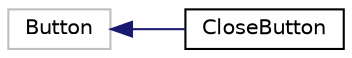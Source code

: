digraph "Graphical Class Hierarchy"
{
  edge [fontname="Helvetica",fontsize="10",labelfontname="Helvetica",labelfontsize="10"];
  node [fontname="Helvetica",fontsize="10",shape=record];
  rankdir="LR";
  Node198 [label="Button",height=0.2,width=0.4,color="grey75", fillcolor="white", style="filled"];
  Node198 -> Node0 [dir="back",color="midnightblue",fontsize="10",style="solid",fontname="Helvetica"];
  Node0 [label="CloseButton",height=0.2,width=0.4,color="black", fillcolor="white", style="filled",URL="$classCloseButton.html",tooltip="CloseButton: nanogui button that closes the window it is in. "];
}
